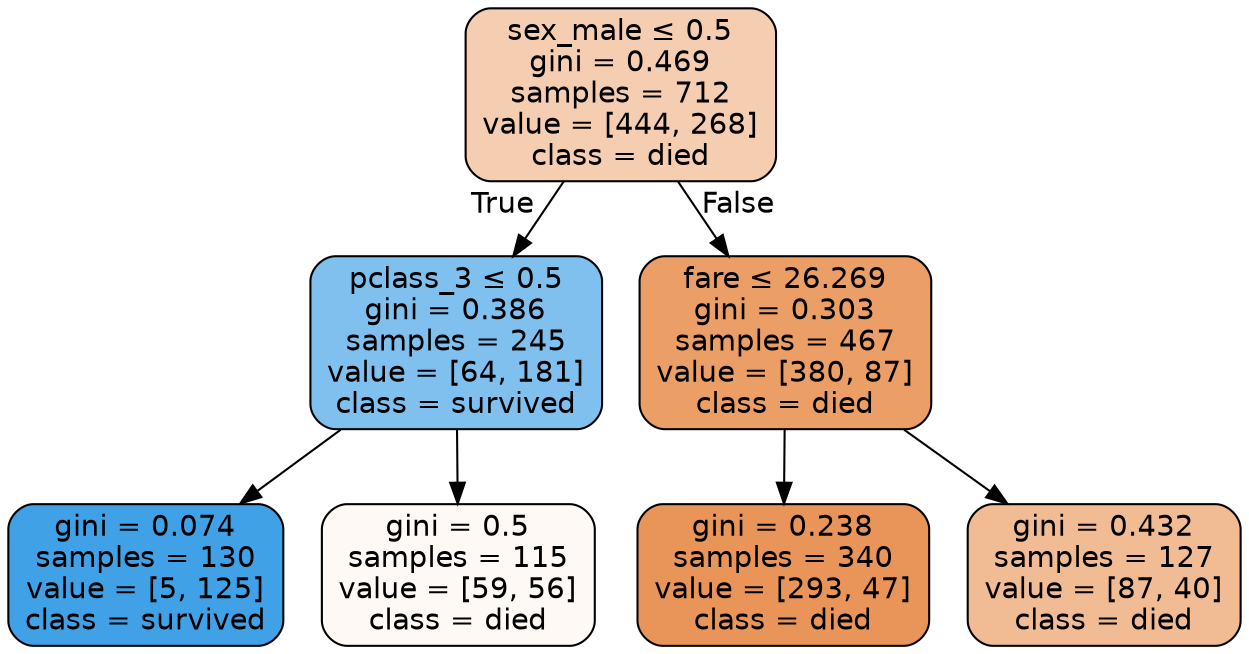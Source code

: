 digraph Tree {
node [shape=box, style="filled, rounded", color="black", fontname=helvetica] ;
edge [fontname=helvetica] ;
0 [label=<sex_male &le; 0.5<br/>gini = 0.469<br/>samples = 712<br/>value = [444, 268]<br/>class = died>, fillcolor="#f5cdb1"] ;
1 [label=<pclass_3 &le; 0.5<br/>gini = 0.386<br/>samples = 245<br/>value = [64, 181]<br/>class = survived>, fillcolor="#7fc0ee"] ;
0 -> 1 [labeldistance=2.5, labelangle=45, headlabel="True"] ;
2 [label=<gini = 0.074<br/>samples = 130<br/>value = [5, 125]<br/>class = survived>, fillcolor="#41a1e6"] ;
1 -> 2 ;
3 [label=<gini = 0.5<br/>samples = 115<br/>value = [59, 56]<br/>class = died>, fillcolor="#fef9f5"] ;
1 -> 3 ;
4 [label=<fare &le; 26.269<br/>gini = 0.303<br/>samples = 467<br/>value = [380, 87]<br/>class = died>, fillcolor="#eb9e66"] ;
0 -> 4 [labeldistance=2.5, labelangle=-45, headlabel="False"] ;
5 [label=<gini = 0.238<br/>samples = 340<br/>value = [293, 47]<br/>class = died>, fillcolor="#e99559"] ;
4 -> 5 ;
6 [label=<gini = 0.432<br/>samples = 127<br/>value = [87, 40]<br/>class = died>, fillcolor="#f1bb94"] ;
4 -> 6 ;
}
